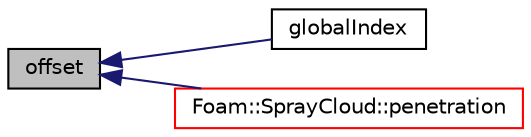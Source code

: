 digraph "offset"
{
  bgcolor="transparent";
  edge [fontname="Helvetica",fontsize="10",labelfontname="Helvetica",labelfontsize="10"];
  node [fontname="Helvetica",fontsize="10",shape=record];
  rankdir="LR";
  Node1 [label="offset",height=0.2,width=0.4,color="black", fillcolor="grey75", style="filled", fontcolor="black"];
  Node1 -> Node2 [dir="back",color="midnightblue",fontsize="10",style="solid",fontname="Helvetica"];
  Node2 [label="globalIndex",height=0.2,width=0.4,color="black",URL="$a00933.html#a39ebbeaca6850dfbcf3f8c2d7305feb9",tooltip="Construct from local max size. Does communication with default. "];
  Node1 -> Node3 [dir="back",color="midnightblue",fontsize="10",style="solid",fontname="Helvetica"];
  Node3 [label="Foam::SprayCloud::penetration",height=0.2,width=0.4,color="red",URL="$a02417.html#aa8e8605f7454fbb76092407fb1906597",tooltip="Penetration for fraction [0-1] of the current total mass. "];
}
